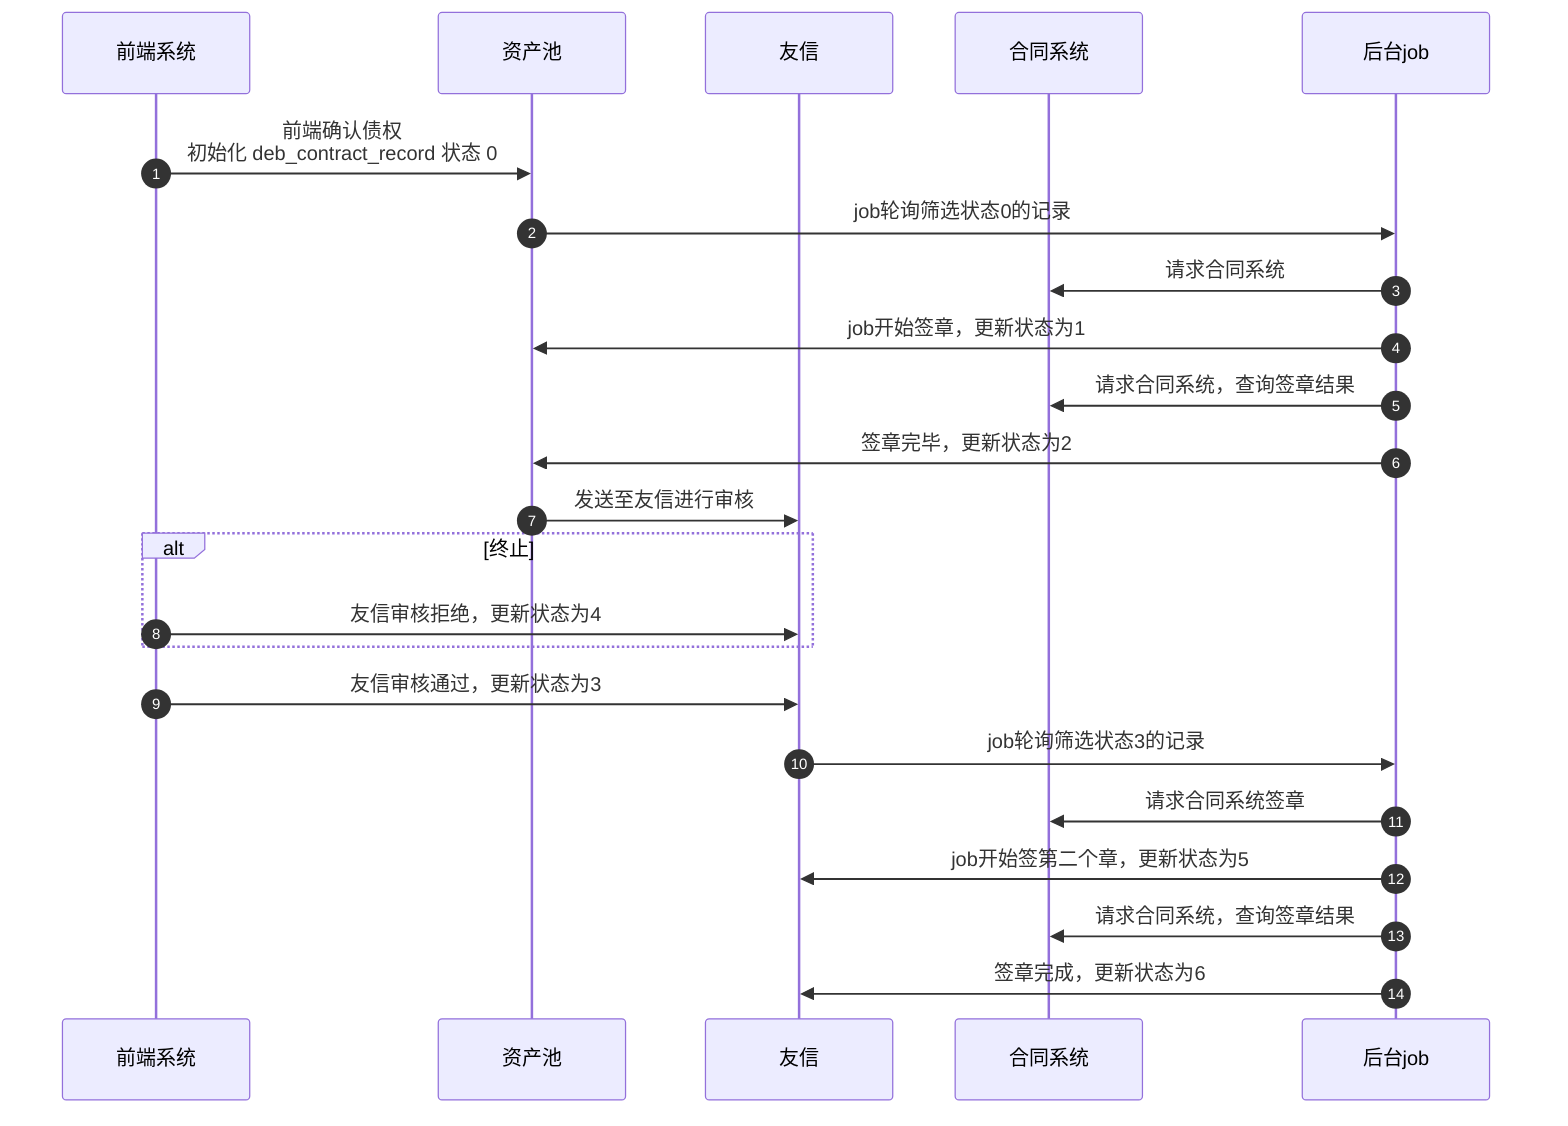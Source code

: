 sequenceDiagram

	participant q as 前端系统
	participant z as 资产池
	participant y as 友信
%%	participant f as 富盈
	participant h as 合同系统
	participant j as 后台job
	autonumber
	q ->> z : 前端确认债权<br>初始化 deb_contract_record 状态 0
	z ->> j : job轮询筛选状态0的记录
	j ->> h : 请求合同系统
	j ->> z : job开始签章，更新状态为1
	j ->> h : 请求合同系统，查询签章结果
	j ->> z : 签章完毕，更新状态为2
	z ->> y : 发送至友信进行审核
	alt 终止
		q ->> y : 友信审核拒绝，更新状态为4
	end

	q ->> y : 友信审核通过，更新状态为3
	y ->> j : job轮询筛选状态3的记录
	j ->> h : 请求合同系统签章
	j ->> y : job开始签第二个章，更新状态为5
	j ->> h : 请求合同系统，查询签章结果
	j ->> y : 签章完成，更新状态为6


%%participant Alice
%%	participant Bob
%%	Alice->>John: Hello John, how are you?
%%	loop Healthcheck
%%		John->>John: Fight against hypochondria
%%	end
%%	Note right of John: Rational thoughts <br/>prevail!
%%	John-->>Alice: Great!
%%	John->>Bob: How about you?
%%	Bob-->>John: Jolly good!